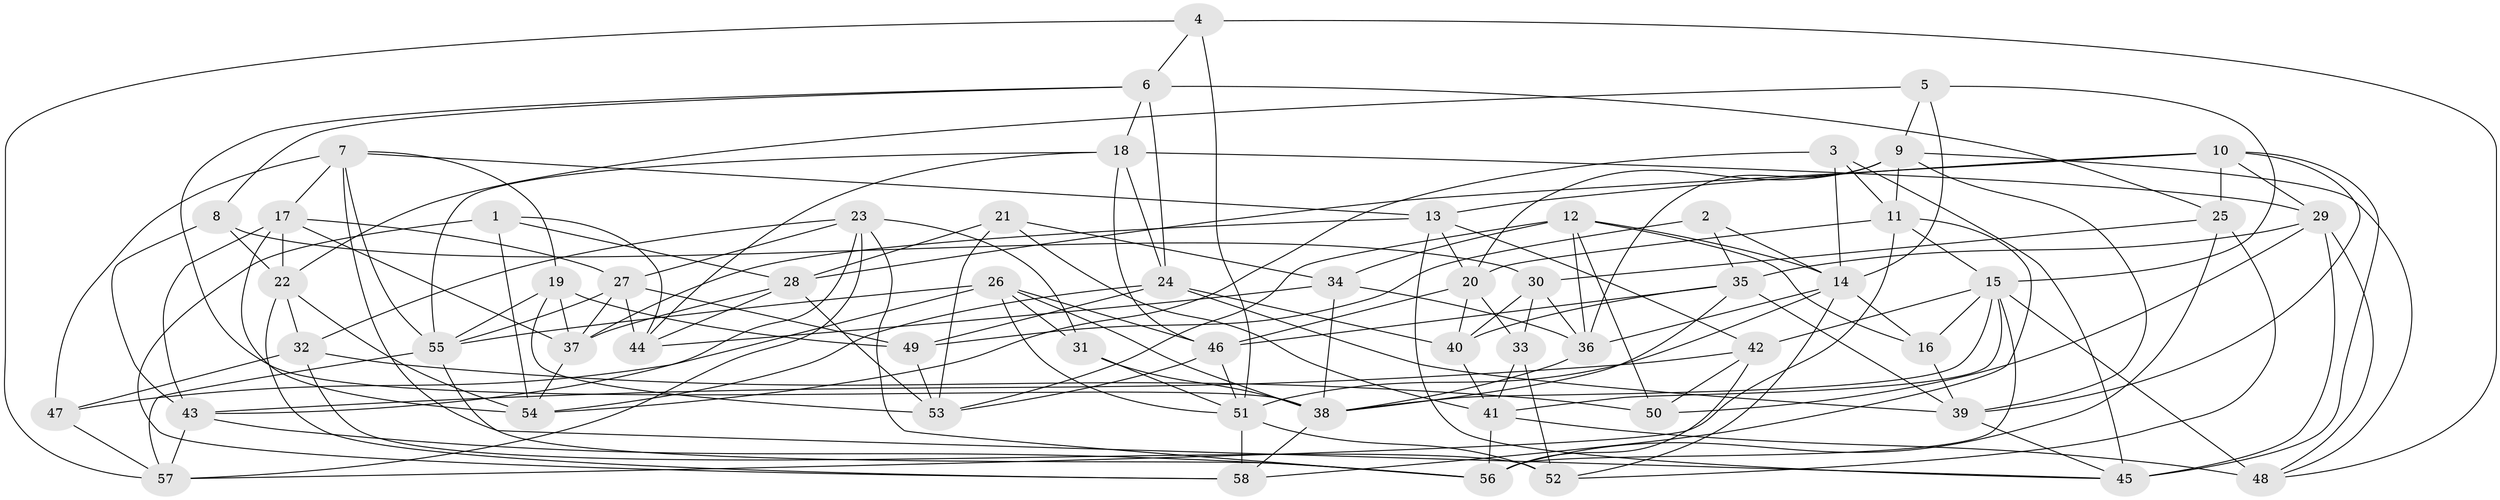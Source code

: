 // original degree distribution, {4: 1.0}
// Generated by graph-tools (version 1.1) at 2025/38/03/04/25 23:38:10]
// undirected, 58 vertices, 160 edges
graph export_dot {
  node [color=gray90,style=filled];
  1;
  2;
  3;
  4;
  5;
  6;
  7;
  8;
  9;
  10;
  11;
  12;
  13;
  14;
  15;
  16;
  17;
  18;
  19;
  20;
  21;
  22;
  23;
  24;
  25;
  26;
  27;
  28;
  29;
  30;
  31;
  32;
  33;
  34;
  35;
  36;
  37;
  38;
  39;
  40;
  41;
  42;
  43;
  44;
  45;
  46;
  47;
  48;
  49;
  50;
  51;
  52;
  53;
  54;
  55;
  56;
  57;
  58;
  1 -- 28 [weight=1.0];
  1 -- 44 [weight=1.0];
  1 -- 54 [weight=1.0];
  1 -- 58 [weight=1.0];
  2 -- 14 [weight=1.0];
  2 -- 35 [weight=1.0];
  2 -- 49 [weight=2.0];
  3 -- 11 [weight=1.0];
  3 -- 14 [weight=1.0];
  3 -- 45 [weight=1.0];
  3 -- 54 [weight=1.0];
  4 -- 6 [weight=1.0];
  4 -- 48 [weight=1.0];
  4 -- 51 [weight=1.0];
  4 -- 57 [weight=1.0];
  5 -- 9 [weight=1.0];
  5 -- 14 [weight=1.0];
  5 -- 15 [weight=1.0];
  5 -- 22 [weight=1.0];
  6 -- 8 [weight=1.0];
  6 -- 18 [weight=1.0];
  6 -- 24 [weight=1.0];
  6 -- 25 [weight=1.0];
  6 -- 38 [weight=1.0];
  7 -- 13 [weight=1.0];
  7 -- 17 [weight=1.0];
  7 -- 19 [weight=1.0];
  7 -- 45 [weight=1.0];
  7 -- 47 [weight=1.0];
  7 -- 55 [weight=1.0];
  8 -- 22 [weight=1.0];
  8 -- 30 [weight=1.0];
  8 -- 43 [weight=1.0];
  9 -- 11 [weight=1.0];
  9 -- 20 [weight=1.0];
  9 -- 36 [weight=1.0];
  9 -- 39 [weight=1.0];
  9 -- 48 [weight=1.0];
  10 -- 13 [weight=1.0];
  10 -- 25 [weight=1.0];
  10 -- 28 [weight=1.0];
  10 -- 29 [weight=1.0];
  10 -- 39 [weight=1.0];
  10 -- 45 [weight=1.0];
  11 -- 15 [weight=1.0];
  11 -- 20 [weight=1.0];
  11 -- 57 [weight=1.0];
  11 -- 58 [weight=1.0];
  12 -- 14 [weight=1.0];
  12 -- 16 [weight=1.0];
  12 -- 34 [weight=1.0];
  12 -- 36 [weight=1.0];
  12 -- 50 [weight=1.0];
  12 -- 53 [weight=1.0];
  13 -- 20 [weight=1.0];
  13 -- 37 [weight=1.0];
  13 -- 42 [weight=1.0];
  13 -- 45 [weight=1.0];
  14 -- 16 [weight=1.0];
  14 -- 36 [weight=1.0];
  14 -- 51 [weight=1.0];
  14 -- 52 [weight=1.0];
  15 -- 16 [weight=1.0];
  15 -- 38 [weight=1.0];
  15 -- 41 [weight=1.0];
  15 -- 42 [weight=1.0];
  15 -- 48 [weight=1.0];
  15 -- 56 [weight=1.0];
  16 -- 39 [weight=1.0];
  17 -- 22 [weight=1.0];
  17 -- 27 [weight=1.0];
  17 -- 37 [weight=1.0];
  17 -- 43 [weight=1.0];
  17 -- 54 [weight=1.0];
  18 -- 24 [weight=1.0];
  18 -- 29 [weight=1.0];
  18 -- 44 [weight=1.0];
  18 -- 46 [weight=1.0];
  18 -- 55 [weight=1.0];
  19 -- 37 [weight=1.0];
  19 -- 49 [weight=1.0];
  19 -- 53 [weight=1.0];
  19 -- 55 [weight=2.0];
  20 -- 33 [weight=1.0];
  20 -- 40 [weight=1.0];
  20 -- 46 [weight=1.0];
  21 -- 28 [weight=1.0];
  21 -- 34 [weight=1.0];
  21 -- 41 [weight=1.0];
  21 -- 53 [weight=1.0];
  22 -- 32 [weight=1.0];
  22 -- 54 [weight=1.0];
  22 -- 58 [weight=1.0];
  23 -- 27 [weight=1.0];
  23 -- 31 [weight=1.0];
  23 -- 32 [weight=1.0];
  23 -- 43 [weight=1.0];
  23 -- 56 [weight=1.0];
  23 -- 57 [weight=1.0];
  24 -- 39 [weight=1.0];
  24 -- 40 [weight=1.0];
  24 -- 49 [weight=1.0];
  24 -- 54 [weight=1.0];
  25 -- 30 [weight=2.0];
  25 -- 52 [weight=1.0];
  25 -- 56 [weight=1.0];
  26 -- 31 [weight=1.0];
  26 -- 38 [weight=1.0];
  26 -- 46 [weight=1.0];
  26 -- 47 [weight=1.0];
  26 -- 51 [weight=1.0];
  26 -- 55 [weight=1.0];
  27 -- 37 [weight=1.0];
  27 -- 44 [weight=1.0];
  27 -- 49 [weight=1.0];
  27 -- 55 [weight=1.0];
  28 -- 37 [weight=1.0];
  28 -- 44 [weight=1.0];
  28 -- 53 [weight=1.0];
  29 -- 35 [weight=1.0];
  29 -- 45 [weight=1.0];
  29 -- 48 [weight=1.0];
  29 -- 50 [weight=1.0];
  30 -- 33 [weight=1.0];
  30 -- 36 [weight=1.0];
  30 -- 40 [weight=1.0];
  31 -- 38 [weight=1.0];
  31 -- 51 [weight=1.0];
  32 -- 47 [weight=1.0];
  32 -- 50 [weight=1.0];
  32 -- 52 [weight=2.0];
  33 -- 41 [weight=1.0];
  33 -- 52 [weight=1.0];
  34 -- 36 [weight=1.0];
  34 -- 38 [weight=1.0];
  34 -- 44 [weight=2.0];
  35 -- 38 [weight=1.0];
  35 -- 39 [weight=1.0];
  35 -- 40 [weight=1.0];
  35 -- 46 [weight=1.0];
  36 -- 38 [weight=1.0];
  37 -- 54 [weight=1.0];
  38 -- 58 [weight=1.0];
  39 -- 45 [weight=1.0];
  40 -- 41 [weight=2.0];
  41 -- 48 [weight=2.0];
  41 -- 56 [weight=1.0];
  42 -- 43 [weight=1.0];
  42 -- 50 [weight=1.0];
  42 -- 56 [weight=2.0];
  43 -- 56 [weight=1.0];
  43 -- 57 [weight=1.0];
  46 -- 51 [weight=1.0];
  46 -- 53 [weight=1.0];
  47 -- 57 [weight=1.0];
  49 -- 53 [weight=1.0];
  51 -- 52 [weight=1.0];
  51 -- 58 [weight=2.0];
  55 -- 56 [weight=1.0];
  55 -- 57 [weight=1.0];
}
